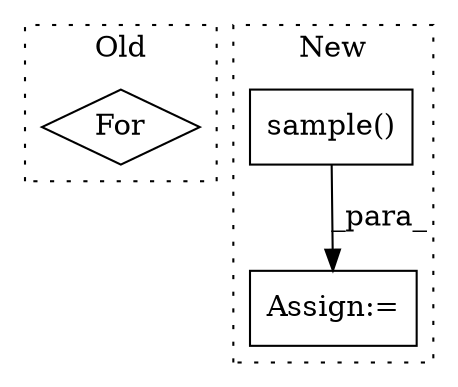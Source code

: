 digraph G {
subgraph cluster0 {
1 [label="For" a="107" s="1641,1663" l="4,6" shape="diamond"];
label = "Old";
style="dotted";
}
subgraph cluster1 {
2 [label="sample()" a="75" s="2145" l="13" shape="box"];
3 [label="Assign:=" a="68" s="2142" l="3" shape="box"];
label = "New";
style="dotted";
}
2 -> 3 [label="_para_"];
}